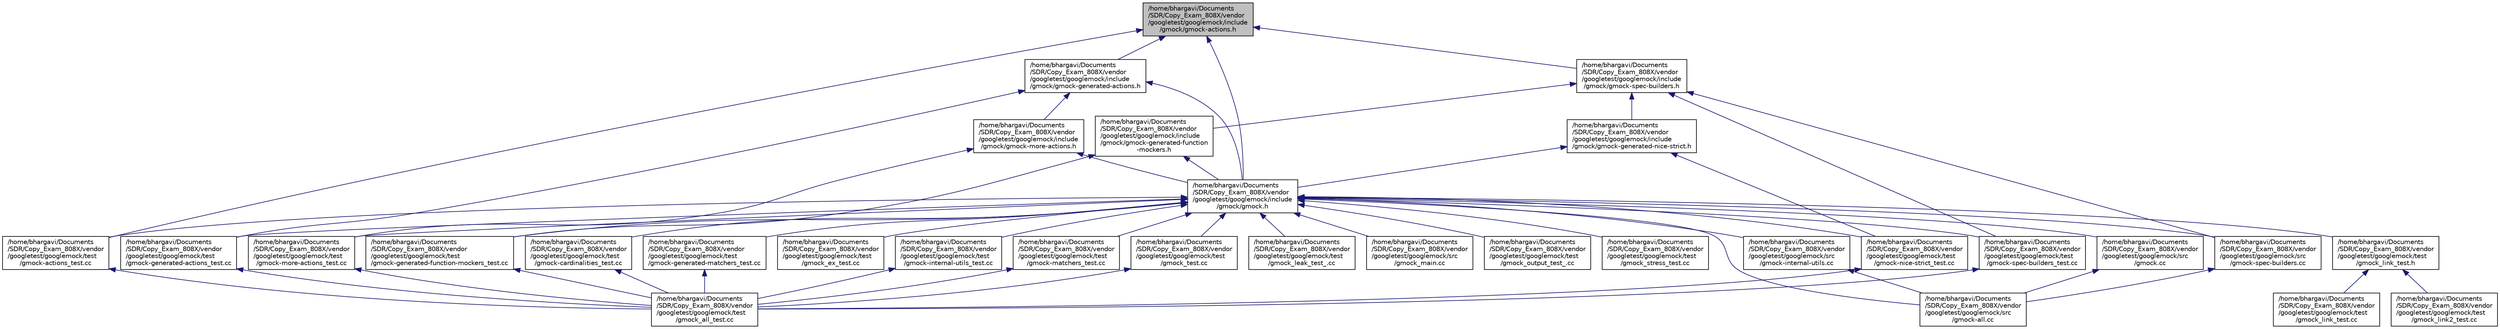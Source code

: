 digraph "/home/bhargavi/Documents/SDR/Copy_Exam_808X/vendor/googletest/googlemock/include/gmock/gmock-actions.h"
{
  edge [fontname="Helvetica",fontsize="10",labelfontname="Helvetica",labelfontsize="10"];
  node [fontname="Helvetica",fontsize="10",shape=record];
  Node1 [label="/home/bhargavi/Documents\l/SDR/Copy_Exam_808X/vendor\l/googletest/googlemock/include\l/gmock/gmock-actions.h",height=0.2,width=0.4,color="black", fillcolor="grey75", style="filled", fontcolor="black"];
  Node1 -> Node2 [dir="back",color="midnightblue",fontsize="10",style="solid",fontname="Helvetica"];
  Node2 [label="/home/bhargavi/Documents\l/SDR/Copy_Exam_808X/vendor\l/googletest/googlemock/include\l/gmock/gmock-generated-actions.h",height=0.2,width=0.4,color="black", fillcolor="white", style="filled",URL="$gmock-generated-actions_8h.html"];
  Node2 -> Node3 [dir="back",color="midnightblue",fontsize="10",style="solid",fontname="Helvetica"];
  Node3 [label="/home/bhargavi/Documents\l/SDR/Copy_Exam_808X/vendor\l/googletest/googlemock/include\l/gmock/gmock-more-actions.h",height=0.2,width=0.4,color="black", fillcolor="white", style="filled",URL="$gmock-more-actions_8h.html"];
  Node3 -> Node4 [dir="back",color="midnightblue",fontsize="10",style="solid",fontname="Helvetica"];
  Node4 [label="/home/bhargavi/Documents\l/SDR/Copy_Exam_808X/vendor\l/googletest/googlemock/include\l/gmock/gmock.h",height=0.2,width=0.4,color="black", fillcolor="white", style="filled",URL="$gmock_8h.html"];
  Node4 -> Node5 [dir="back",color="midnightblue",fontsize="10",style="solid",fontname="Helvetica"];
  Node5 [label="/home/bhargavi/Documents\l/SDR/Copy_Exam_808X/vendor\l/googletest/googlemock/src\l/gmock-all.cc",height=0.2,width=0.4,color="black", fillcolor="white", style="filled",URL="$gmock-all_8cc.html"];
  Node4 -> Node6 [dir="back",color="midnightblue",fontsize="10",style="solid",fontname="Helvetica"];
  Node6 [label="/home/bhargavi/Documents\l/SDR/Copy_Exam_808X/vendor\l/googletest/googlemock/src\l/gmock-internal-utils.cc",height=0.2,width=0.4,color="black", fillcolor="white", style="filled",URL="$gmock-internal-utils_8cc.html"];
  Node6 -> Node5 [dir="back",color="midnightblue",fontsize="10",style="solid",fontname="Helvetica"];
  Node4 -> Node7 [dir="back",color="midnightblue",fontsize="10",style="solid",fontname="Helvetica"];
  Node7 [label="/home/bhargavi/Documents\l/SDR/Copy_Exam_808X/vendor\l/googletest/googlemock/src\l/gmock-spec-builders.cc",height=0.2,width=0.4,color="black", fillcolor="white", style="filled",URL="$gmock-spec-builders_8cc.html"];
  Node7 -> Node5 [dir="back",color="midnightblue",fontsize="10",style="solid",fontname="Helvetica"];
  Node4 -> Node8 [dir="back",color="midnightblue",fontsize="10",style="solid",fontname="Helvetica"];
  Node8 [label="/home/bhargavi/Documents\l/SDR/Copy_Exam_808X/vendor\l/googletest/googlemock/src\l/gmock.cc",height=0.2,width=0.4,color="black", fillcolor="white", style="filled",URL="$gmock_8cc.html"];
  Node8 -> Node5 [dir="back",color="midnightblue",fontsize="10",style="solid",fontname="Helvetica"];
  Node4 -> Node9 [dir="back",color="midnightblue",fontsize="10",style="solid",fontname="Helvetica"];
  Node9 [label="/home/bhargavi/Documents\l/SDR/Copy_Exam_808X/vendor\l/googletest/googlemock/src\l/gmock_main.cc",height=0.2,width=0.4,color="black", fillcolor="white", style="filled",URL="$gmock__main_8cc.html"];
  Node4 -> Node10 [dir="back",color="midnightblue",fontsize="10",style="solid",fontname="Helvetica"];
  Node10 [label="/home/bhargavi/Documents\l/SDR/Copy_Exam_808X/vendor\l/googletest/googlemock/test\l/gmock-actions_test.cc",height=0.2,width=0.4,color="black", fillcolor="white", style="filled",URL="$gmock-actions__test_8cc.html"];
  Node10 -> Node11 [dir="back",color="midnightblue",fontsize="10",style="solid",fontname="Helvetica"];
  Node11 [label="/home/bhargavi/Documents\l/SDR/Copy_Exam_808X/vendor\l/googletest/googlemock/test\l/gmock_all_test.cc",height=0.2,width=0.4,color="black", fillcolor="white", style="filled",URL="$gmock__all__test_8cc.html"];
  Node4 -> Node12 [dir="back",color="midnightblue",fontsize="10",style="solid",fontname="Helvetica"];
  Node12 [label="/home/bhargavi/Documents\l/SDR/Copy_Exam_808X/vendor\l/googletest/googlemock/test\l/gmock-cardinalities_test.cc",height=0.2,width=0.4,color="black", fillcolor="white", style="filled",URL="$gmock-cardinalities__test_8cc.html"];
  Node12 -> Node11 [dir="back",color="midnightblue",fontsize="10",style="solid",fontname="Helvetica"];
  Node4 -> Node13 [dir="back",color="midnightblue",fontsize="10",style="solid",fontname="Helvetica"];
  Node13 [label="/home/bhargavi/Documents\l/SDR/Copy_Exam_808X/vendor\l/googletest/googlemock/test\l/gmock-generated-actions_test.cc",height=0.2,width=0.4,color="black", fillcolor="white", style="filled",URL="$gmock-generated-actions__test_8cc.html"];
  Node13 -> Node11 [dir="back",color="midnightblue",fontsize="10",style="solid",fontname="Helvetica"];
  Node4 -> Node14 [dir="back",color="midnightblue",fontsize="10",style="solid",fontname="Helvetica"];
  Node14 [label="/home/bhargavi/Documents\l/SDR/Copy_Exam_808X/vendor\l/googletest/googlemock/test\l/gmock-generated-function-mockers_test.cc",height=0.2,width=0.4,color="black", fillcolor="white", style="filled",URL="$gmock-generated-function-mockers__test_8cc.html"];
  Node14 -> Node11 [dir="back",color="midnightblue",fontsize="10",style="solid",fontname="Helvetica"];
  Node4 -> Node15 [dir="back",color="midnightblue",fontsize="10",style="solid",fontname="Helvetica"];
  Node15 [label="/home/bhargavi/Documents\l/SDR/Copy_Exam_808X/vendor\l/googletest/googlemock/test\l/gmock-generated-matchers_test.cc",height=0.2,width=0.4,color="black", fillcolor="white", style="filled",URL="$gmock-generated-matchers__test_8cc.html"];
  Node15 -> Node11 [dir="back",color="midnightblue",fontsize="10",style="solid",fontname="Helvetica"];
  Node4 -> Node16 [dir="back",color="midnightblue",fontsize="10",style="solid",fontname="Helvetica"];
  Node16 [label="/home/bhargavi/Documents\l/SDR/Copy_Exam_808X/vendor\l/googletest/googlemock/test\l/gmock-internal-utils_test.cc",height=0.2,width=0.4,color="black", fillcolor="white", style="filled",URL="$gmock-internal-utils__test_8cc.html"];
  Node16 -> Node11 [dir="back",color="midnightblue",fontsize="10",style="solid",fontname="Helvetica"];
  Node4 -> Node17 [dir="back",color="midnightblue",fontsize="10",style="solid",fontname="Helvetica"];
  Node17 [label="/home/bhargavi/Documents\l/SDR/Copy_Exam_808X/vendor\l/googletest/googlemock/test\l/gmock-matchers_test.cc",height=0.2,width=0.4,color="black", fillcolor="white", style="filled",URL="$gmock-matchers__test_8cc.html"];
  Node17 -> Node11 [dir="back",color="midnightblue",fontsize="10",style="solid",fontname="Helvetica"];
  Node4 -> Node18 [dir="back",color="midnightblue",fontsize="10",style="solid",fontname="Helvetica"];
  Node18 [label="/home/bhargavi/Documents\l/SDR/Copy_Exam_808X/vendor\l/googletest/googlemock/test\l/gmock-more-actions_test.cc",height=0.2,width=0.4,color="black", fillcolor="white", style="filled",URL="$gmock-more-actions__test_8cc.html"];
  Node18 -> Node11 [dir="back",color="midnightblue",fontsize="10",style="solid",fontname="Helvetica"];
  Node4 -> Node19 [dir="back",color="midnightblue",fontsize="10",style="solid",fontname="Helvetica"];
  Node19 [label="/home/bhargavi/Documents\l/SDR/Copy_Exam_808X/vendor\l/googletest/googlemock/test\l/gmock-nice-strict_test.cc",height=0.2,width=0.4,color="black", fillcolor="white", style="filled",URL="$gmock-nice-strict__test_8cc.html"];
  Node19 -> Node11 [dir="back",color="midnightblue",fontsize="10",style="solid",fontname="Helvetica"];
  Node4 -> Node20 [dir="back",color="midnightblue",fontsize="10",style="solid",fontname="Helvetica"];
  Node20 [label="/home/bhargavi/Documents\l/SDR/Copy_Exam_808X/vendor\l/googletest/googlemock/test\l/gmock-spec-builders_test.cc",height=0.2,width=0.4,color="black", fillcolor="white", style="filled",URL="$gmock-spec-builders__test_8cc.html"];
  Node20 -> Node11 [dir="back",color="midnightblue",fontsize="10",style="solid",fontname="Helvetica"];
  Node4 -> Node21 [dir="back",color="midnightblue",fontsize="10",style="solid",fontname="Helvetica"];
  Node21 [label="/home/bhargavi/Documents\l/SDR/Copy_Exam_808X/vendor\l/googletest/googlemock/test\l/gmock_ex_test.cc",height=0.2,width=0.4,color="black", fillcolor="white", style="filled",URL="$gmock__ex__test_8cc.html"];
  Node4 -> Node22 [dir="back",color="midnightblue",fontsize="10",style="solid",fontname="Helvetica"];
  Node22 [label="/home/bhargavi/Documents\l/SDR/Copy_Exam_808X/vendor\l/googletest/googlemock/test\l/gmock_leak_test_.cc",height=0.2,width=0.4,color="black", fillcolor="white", style="filled",URL="$gmock__leak__test___8cc.html"];
  Node4 -> Node23 [dir="back",color="midnightblue",fontsize="10",style="solid",fontname="Helvetica"];
  Node23 [label="/home/bhargavi/Documents\l/SDR/Copy_Exam_808X/vendor\l/googletest/googlemock/test\l/gmock_link_test.h",height=0.2,width=0.4,color="black", fillcolor="white", style="filled",URL="$gmock__link__test_8h.html"];
  Node23 -> Node24 [dir="back",color="midnightblue",fontsize="10",style="solid",fontname="Helvetica"];
  Node24 [label="/home/bhargavi/Documents\l/SDR/Copy_Exam_808X/vendor\l/googletest/googlemock/test\l/gmock_link2_test.cc",height=0.2,width=0.4,color="black", fillcolor="white", style="filled",URL="$gmock__link2__test_8cc.html"];
  Node23 -> Node25 [dir="back",color="midnightblue",fontsize="10",style="solid",fontname="Helvetica"];
  Node25 [label="/home/bhargavi/Documents\l/SDR/Copy_Exam_808X/vendor\l/googletest/googlemock/test\l/gmock_link_test.cc",height=0.2,width=0.4,color="black", fillcolor="white", style="filled",URL="$gmock__link__test_8cc.html"];
  Node4 -> Node26 [dir="back",color="midnightblue",fontsize="10",style="solid",fontname="Helvetica"];
  Node26 [label="/home/bhargavi/Documents\l/SDR/Copy_Exam_808X/vendor\l/googletest/googlemock/test\l/gmock_output_test_.cc",height=0.2,width=0.4,color="black", fillcolor="white", style="filled",URL="$gmock__output__test___8cc.html"];
  Node4 -> Node27 [dir="back",color="midnightblue",fontsize="10",style="solid",fontname="Helvetica"];
  Node27 [label="/home/bhargavi/Documents\l/SDR/Copy_Exam_808X/vendor\l/googletest/googlemock/test\l/gmock_stress_test.cc",height=0.2,width=0.4,color="black", fillcolor="white", style="filled",URL="$gmock__stress__test_8cc.html"];
  Node4 -> Node28 [dir="back",color="midnightblue",fontsize="10",style="solid",fontname="Helvetica"];
  Node28 [label="/home/bhargavi/Documents\l/SDR/Copy_Exam_808X/vendor\l/googletest/googlemock/test\l/gmock_test.cc",height=0.2,width=0.4,color="black", fillcolor="white", style="filled",URL="$gmock__test_8cc.html"];
  Node28 -> Node11 [dir="back",color="midnightblue",fontsize="10",style="solid",fontname="Helvetica"];
  Node3 -> Node18 [dir="back",color="midnightblue",fontsize="10",style="solid",fontname="Helvetica"];
  Node2 -> Node4 [dir="back",color="midnightblue",fontsize="10",style="solid",fontname="Helvetica"];
  Node2 -> Node13 [dir="back",color="midnightblue",fontsize="10",style="solid",fontname="Helvetica"];
  Node1 -> Node29 [dir="back",color="midnightblue",fontsize="10",style="solid",fontname="Helvetica"];
  Node29 [label="/home/bhargavi/Documents\l/SDR/Copy_Exam_808X/vendor\l/googletest/googlemock/include\l/gmock/gmock-spec-builders.h",height=0.2,width=0.4,color="black", fillcolor="white", style="filled",URL="$gmock-spec-builders_8h.html"];
  Node29 -> Node30 [dir="back",color="midnightblue",fontsize="10",style="solid",fontname="Helvetica"];
  Node30 [label="/home/bhargavi/Documents\l/SDR/Copy_Exam_808X/vendor\l/googletest/googlemock/include\l/gmock/gmock-generated-function\l-mockers.h",height=0.2,width=0.4,color="black", fillcolor="white", style="filled",URL="$gmock-generated-function-mockers_8h.html"];
  Node30 -> Node4 [dir="back",color="midnightblue",fontsize="10",style="solid",fontname="Helvetica"];
  Node30 -> Node14 [dir="back",color="midnightblue",fontsize="10",style="solid",fontname="Helvetica"];
  Node29 -> Node31 [dir="back",color="midnightblue",fontsize="10",style="solid",fontname="Helvetica"];
  Node31 [label="/home/bhargavi/Documents\l/SDR/Copy_Exam_808X/vendor\l/googletest/googlemock/include\l/gmock/gmock-generated-nice-strict.h",height=0.2,width=0.4,color="black", fillcolor="white", style="filled",URL="$gmock-generated-nice-strict_8h.html"];
  Node31 -> Node4 [dir="back",color="midnightblue",fontsize="10",style="solid",fontname="Helvetica"];
  Node31 -> Node19 [dir="back",color="midnightblue",fontsize="10",style="solid",fontname="Helvetica"];
  Node29 -> Node7 [dir="back",color="midnightblue",fontsize="10",style="solid",fontname="Helvetica"];
  Node29 -> Node20 [dir="back",color="midnightblue",fontsize="10",style="solid",fontname="Helvetica"];
  Node1 -> Node4 [dir="back",color="midnightblue",fontsize="10",style="solid",fontname="Helvetica"];
  Node1 -> Node10 [dir="back",color="midnightblue",fontsize="10",style="solid",fontname="Helvetica"];
}
